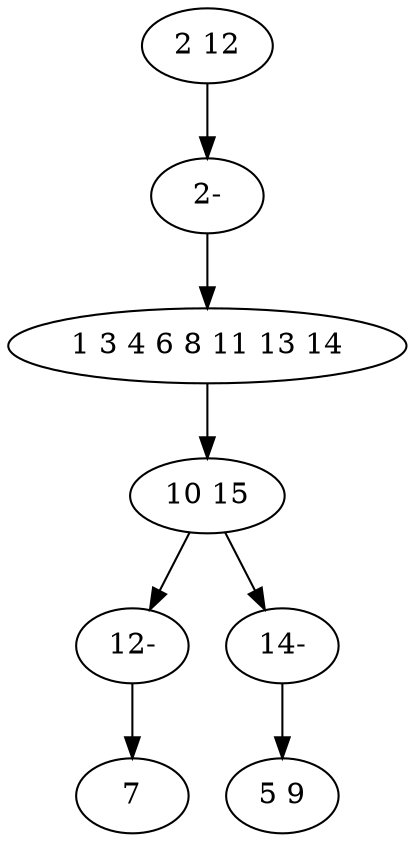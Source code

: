 digraph true_tree {
	"0" -> "7"
	"1" -> "2"
	"2" -> "6"
	"2" -> "5"
	"5" -> "4"
	"6" -> "3"
	"7" -> "1"
	"0" [label="2 12"];
	"1" [label="1 3 4 6 8 11 13 14"];
	"2" [label="10 15"];
	"3" [label="7"];
	"4" [label="5 9"];
	"5" [label="14-"];
	"6" [label="12-"];
	"7" [label="2-"];
}
